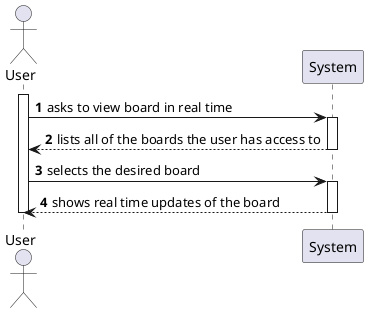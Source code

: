 @startuml US3005_SSD
autonumber

actor "User" as U
participant "System" as SYS

activate U

U -> SYS : asks to view board in real time
activate SYS
SYS --> U : lists all of the boards the user has access to
deactivate SYS

U -> SYS : selects the desired board
activate SYS
SYS --> U : shows real time updates of the board
deactivate SYS

deactivate U

@enduml
